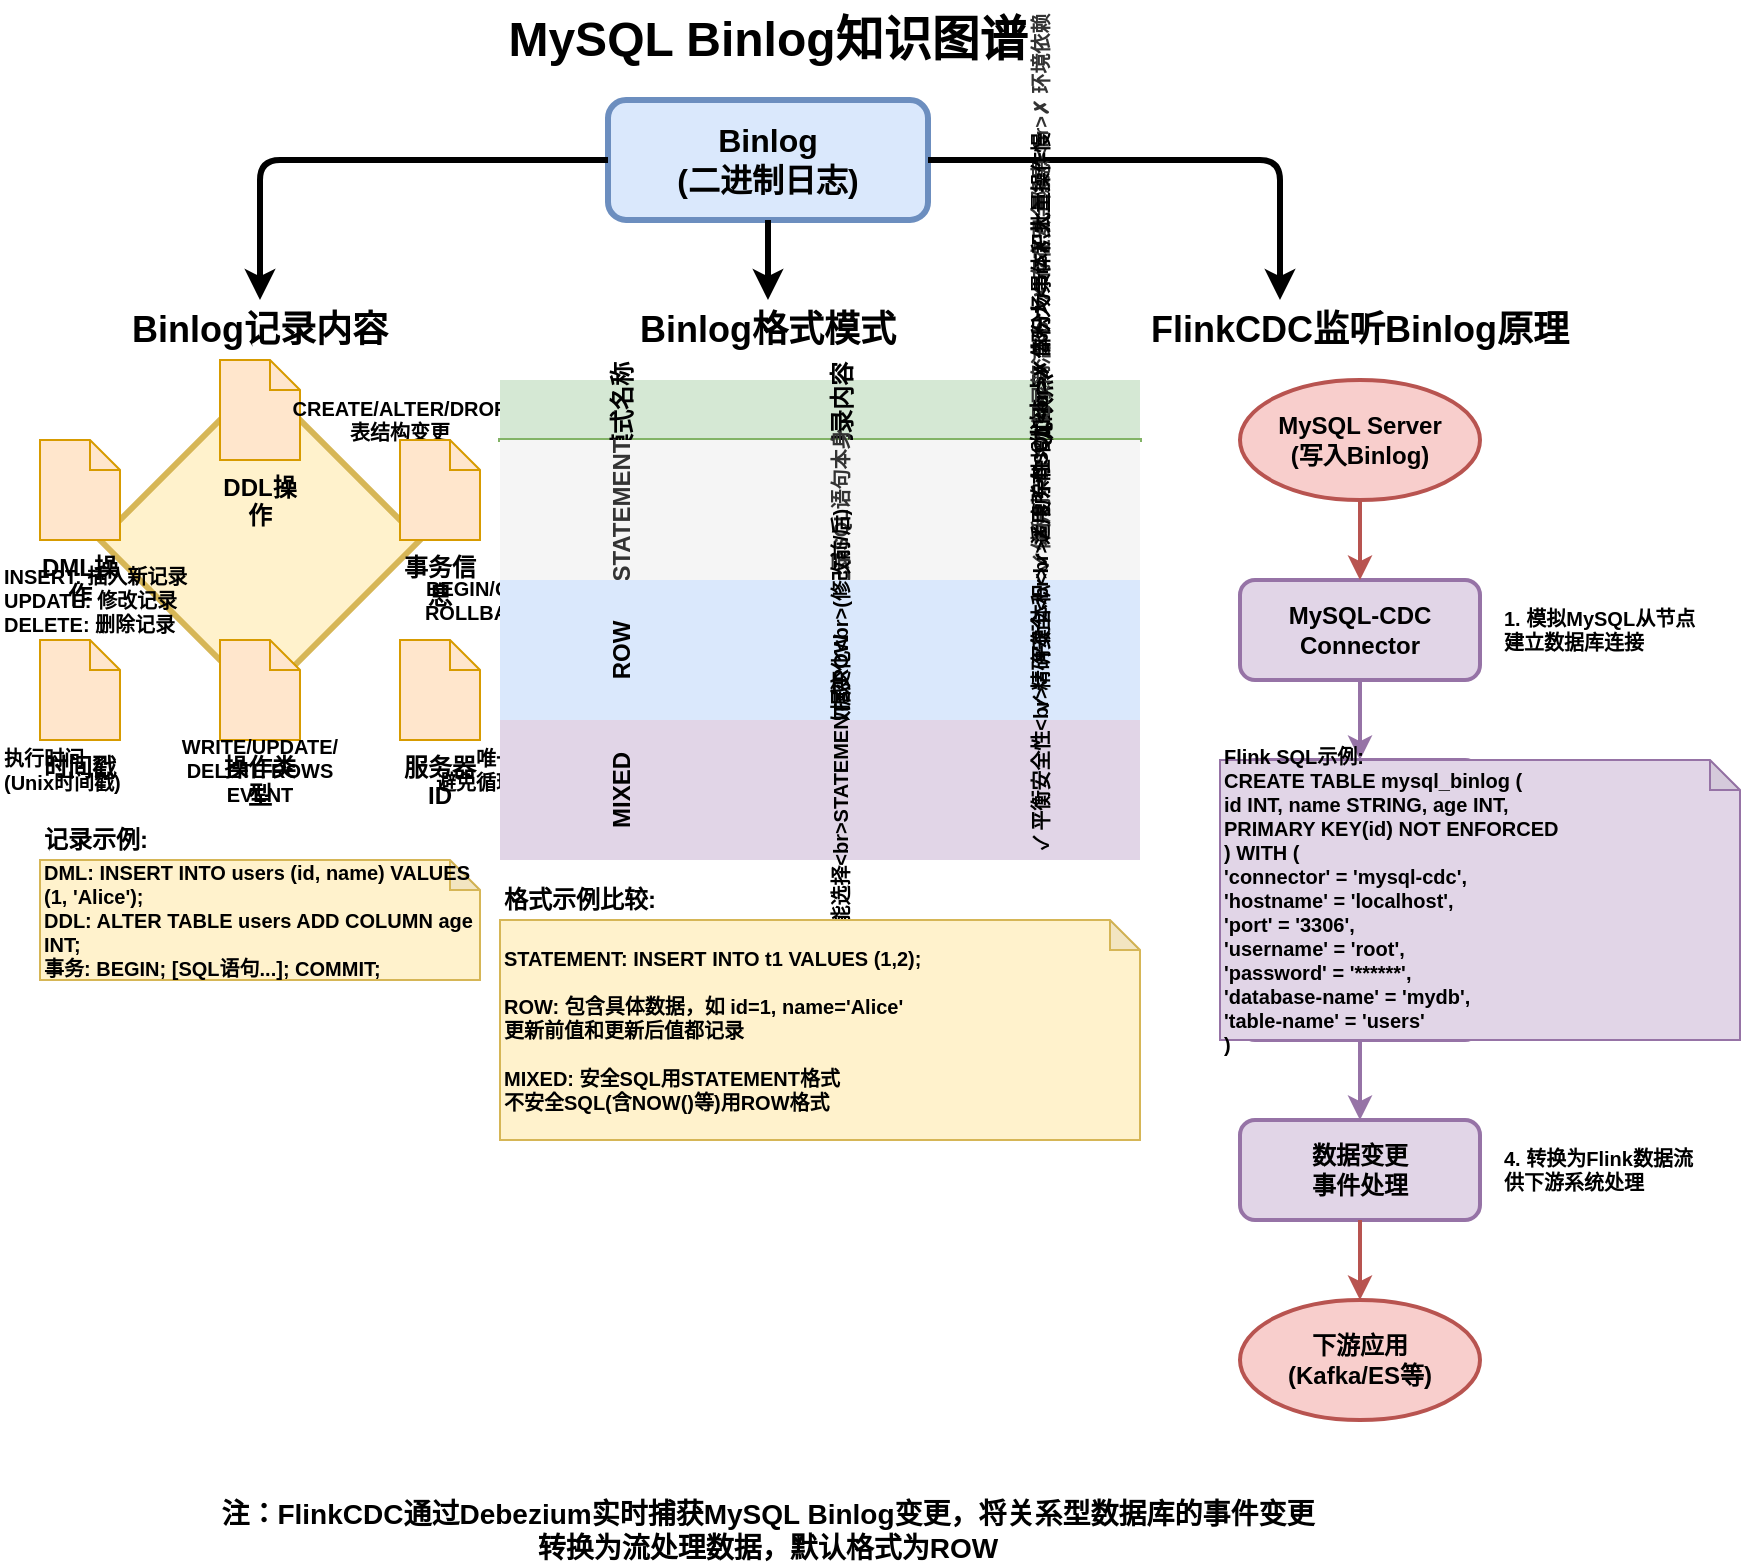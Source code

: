 <mxfile version="21.7.5" type="device">
  <diagram id="binlog-knowledge-diagram" name="Binlog知识图谱">
    <mxGraphModel dx="1422" dy="794" grid="1" gridSize="10" guides="1" tooltips="1" connect="1" arrows="1" fold="1" page="1" pageScale="1" pageWidth="827" pageHeight="1169" math="0" shadow="0">
      <root>
        <mxCell id="0" />
        <mxCell id="1" parent="0" />
        
        <!-- 主标题 -->
        <mxCell id="title" value="MySQL Binlog知识图谱" style="text;html=1;strokeColor=none;fillColor=none;align=center;verticalAlign=middle;whiteSpace=wrap;rounded=0;fontSize=24;fontStyle=1" vertex="1" parent="1">
          <mxGeometry x="264" y="30" width="300" height="40" as="geometry" />
        </mxCell>
        
        <!-- Binlog核心节点 -->
        <mxCell id="binlog-core" value="Binlog&lt;br&gt;(二进制日志)" style="rounded=1;whiteSpace=wrap;html=1;fillColor=#dae8fc;strokeColor=#6c8ebf;fontStyle=1;fontSize=16;strokeWidth=3;" vertex="1" parent="1">
          <mxGeometry x="334" y="80" width="160" height="60" as="geometry" />
        </mxCell>
        
        <!-- 连接线 - 到各主题区域 -->
        <mxCell id="conn-binlog-content" value="" style="endArrow=classic;html=1;rounded=1;exitX=0;exitY=0.5;exitDx=0;exitDy=0;strokeWidth=3;jumpStyle=arc;jumpSize=6;" edge="1" parent="1" source="binlog-core">
          <mxGeometry width="50" height="50" relative="1" as="geometry">
            <mxPoint x="390" y="420" as="sourcePoint" />
            <mxPoint x="160" y="180" as="targetPoint" />
            <Array as="points">
              <mxPoint x="160" y="110" />
            </Array>
          </mxGeometry>
        </mxCell>
        
        <mxCell id="conn-binlog-format" value="" style="endArrow=classic;html=1;rounded=1;exitX=0.5;exitY=1;exitDx=0;exitDy=0;strokeWidth=3;jumpStyle=arc;jumpSize=6;" edge="1" parent="1" source="binlog-core">
          <mxGeometry width="50" height="50" relative="1" as="geometry">
            <mxPoint x="390" y="420" as="sourcePoint" />
            <mxPoint x="414" y="180" as="targetPoint" />
          </mxGeometry>
        </mxCell>
        
        <mxCell id="conn-binlog-flinkcdc" value="" style="endArrow=classic;html=1;rounded=1;exitX=1;exitY=0.5;exitDx=0;exitDy=0;strokeWidth=3;jumpStyle=arc;jumpSize=6;" edge="1" parent="1" source="binlog-core">
          <mxGeometry width="50" height="50" relative="1" as="geometry">
            <mxPoint x="390" y="420" as="sourcePoint" />
            <mxPoint x="670" y="180" as="targetPoint" />
            <Array as="points">
              <mxPoint x="670" y="110" />
            </Array>
          </mxGeometry>
        </mxCell>
        
        <!-- 第一部分：Binlog记录内容 - 使用图标更美观的表示 -->
        <mxCell id="content-title" value="Binlog记录内容" style="text;html=1;strokeColor=none;fillColor=none;align=center;verticalAlign=middle;whiteSpace=wrap;rounded=0;fontSize=18;fontStyle=1" vertex="1" parent="1">
          <mxGeometry x="80" y="180" width="160" height="30" as="geometry" />
        </mxCell>
        
        <!-- 使用图标表示的六边形结构 -->
        <mxCell id="content-hexagon" value="" style="shape=hexagon;perimeter=hexagonPerimeter2;whiteSpace=wrap;html=1;fixedSize=1;size=70;fillColor=#fff2cc;strokeColor=#d6b656;strokeWidth=3;" vertex="1" parent="1">
          <mxGeometry x="80" y="230" width="160" height="140" as="geometry" />
        </mxCell>
        
        <mxCell id="content-dml" value="DML操作" style="shape=mxgraph.bpmn.data;labelPosition=center;verticalLabelPosition=bottom;align=center;verticalAlign=top;whiteSpace=wrap;size=15;html=1;fillColor=#ffe6cc;strokeColor=#d79b00;fontStyle=1" vertex="1" parent="1">
          <mxGeometry x="50" y="250" width="40" height="50" as="geometry" />
        </mxCell>
        
        <mxCell id="content-dml-desc" value="INSERT: 插入新记录&lt;br&gt;UPDATE: 修改记录&lt;br&gt;DELETE: 删除记录" style="text;html=1;strokeColor=none;fillColor=none;align=left;verticalAlign=middle;whiteSpace=wrap;rounded=0;fontSize=10;fontStyle=1" vertex="1" parent="1">
          <mxGeometry x="30" y="300" width="100" height="60" as="geometry" />
        </mxCell>
        
        <mxCell id="content-ddl" value="DDL操作" style="shape=mxgraph.bpmn.data;labelPosition=center;verticalLabelPosition=bottom;align=center;verticalAlign=top;whiteSpace=wrap;size=15;html=1;fillColor=#ffe6cc;strokeColor=#d79b00;fontStyle=1" vertex="1" parent="1">
          <mxGeometry x="140" y="210" width="40" height="50" as="geometry" />
        </mxCell>
        
        <mxCell id="content-ddl-desc" value="CREATE/ALTER/DROP&lt;br&gt;表结构变更" style="text;html=1;strokeColor=none;fillColor=none;align=center;verticalAlign=middle;whiteSpace=wrap;rounded=0;fontSize=10;fontStyle=1" vertex="1" parent="1">
          <mxGeometry x="180" y="225" width="100" height="30" as="geometry" />
        </mxCell>
        
        <mxCell id="content-transaction" value="事务信息" style="shape=mxgraph.bpmn.data;labelPosition=center;verticalLabelPosition=bottom;align=center;verticalAlign=top;whiteSpace=wrap;size=15;html=1;fillColor=#ffe6cc;strokeColor=#d79b00;fontStyle=1" vertex="1" parent="1">
          <mxGeometry x="230" y="250" width="40" height="50" as="geometry" />
        </mxCell>
        
        <mxCell id="content-transaction-desc" value="BEGIN/COMMIT&lt;br&gt;ROLLBACK/XID" style="text;html=1;strokeColor=none;fillColor=none;align=right;verticalAlign=middle;whiteSpace=wrap;rounded=0;fontSize=10;fontStyle=1" vertex="1" parent="1">
          <mxGeometry x="230" y="300" width="90" height="60" as="geometry" />
        </mxCell>
        
        <mxCell id="content-timestamp" value="时间戳" style="shape=mxgraph.bpmn.data;labelPosition=center;verticalLabelPosition=bottom;align=center;verticalAlign=top;whiteSpace=wrap;size=15;html=1;fillColor=#ffe6cc;strokeColor=#d79b00;fontStyle=1" vertex="1" parent="1">
          <mxGeometry x="50" y="350" width="40" height="50" as="geometry" />
        </mxCell>
        
        <mxCell id="content-timestamp-desc" value="执行时间&lt;br&gt;(Unix时间戳)" style="text;html=1;strokeColor=none;fillColor=none;align=left;verticalAlign=middle;whiteSpace=wrap;rounded=0;fontSize=10;fontStyle=1" vertex="1" parent="1">
          <mxGeometry x="30" y="400" width="80" height="30" as="geometry" />
        </mxCell>
        
        <mxCell id="content-operation" value="操作类型" style="shape=mxgraph.bpmn.data;labelPosition=center;verticalLabelPosition=bottom;align=center;verticalAlign=top;whiteSpace=wrap;size=15;html=1;fillColor=#ffe6cc;strokeColor=#d79b00;fontStyle=1" vertex="1" parent="1">
          <mxGeometry x="140" y="350" width="40" height="50" as="geometry" />
        </mxCell>
        
        <mxCell id="content-operation-desc" value="WRITE/UPDATE/&lt;br&gt;DELETE ROWS EVENT" style="text;html=1;strokeColor=none;fillColor=none;align=center;verticalAlign=middle;whiteSpace=wrap;rounded=0;fontSize=10;fontStyle=1" vertex="1" parent="1">
          <mxGeometry x="140" y="400" width="40" height="30" as="geometry" />
        </mxCell>
        
        <mxCell id="content-server" value="服务器ID" style="shape=mxgraph.bpmn.data;labelPosition=center;verticalLabelPosition=bottom;align=center;verticalAlign=top;whiteSpace=wrap;size=15;html=1;fillColor=#ffe6cc;strokeColor=#d79b00;fontStyle=1" vertex="1" parent="1">
          <mxGeometry x="230" y="350" width="40" height="50" as="geometry" />
        </mxCell>
        
        <mxCell id="content-server-desc" value="唯一标识&lt;br&gt;避免循环复制" style="text;html=1;strokeColor=none;fillColor=none;align=right;verticalAlign=middle;whiteSpace=wrap;rounded=0;fontSize=10;fontStyle=1" vertex="1" parent="1">
          <mxGeometry x="230" y="400" width="80" height="30" as="geometry" />
        </mxCell>
        
        <!-- 示例说明 -->
        <mxCell id="content-example-title" value="记录示例:" style="text;html=1;strokeColor=none;fillColor=none;align=left;verticalAlign=middle;whiteSpace=wrap;rounded=0;fontSize=12;fontStyle=1" vertex="1" parent="1">
          <mxGeometry x="50" y="440" width="80" height="20" as="geometry" />
        </mxCell>
        
        <mxCell id="content-example" value="DML: INSERT INTO users (id, name) VALUES (1, 'Alice');&lt;br&gt;DDL: ALTER TABLE users ADD COLUMN age INT;&lt;br&gt;事务: BEGIN; [SQL语句...]; COMMIT;" style="shape=note;whiteSpace=wrap;html=1;backgroundOutline=1;darkOpacity=0.05;fillColor=#fff2cc;strokeColor=#d6b656;fontStyle=1;align=left;size=15;fontSize=10;" vertex="1" parent="1">
          <mxGeometry x="50" y="460" width="220" height="60" as="geometry" />
        </mxCell>
        
        <!-- 第二部分：Binlog格式模式 - 使用表格展示 -->
        <mxCell id="format-title" value="Binlog格式模式" style="text;html=1;strokeColor=none;fillColor=none;align=center;verticalAlign=middle;whiteSpace=wrap;rounded=0;fontSize=18;fontStyle=1" vertex="1" parent="1">
          <mxGeometry x="334" y="180" width="160" height="30" as="geometry" />
        </mxCell>
        
        <!-- 表格头部 -->
        <mxCell id="format-table-header1" value="模式名称" style="shape=tableRow;horizontal=0;startSize=0;swimlaneHead=0;swimlaneBody=0;fillColor=#d5e8d4;collapsible=0;dropTarget=0;points=[[0,0.5],[1,0.5]];portConstraint=eastwest;top=0;left=0;right=0;bottom=1;strokeColor=#82b366;fontStyle=1;fontSize=12;strokeWidth=2;" vertex="1" parent="1">
          <mxGeometry x="280" y="220" width="120" height="30" as="geometry" />
        </mxCell>
        
        <mxCell id="format-table-header2" value="记录内容" style="shape=tableRow;horizontal=0;startSize=0;swimlaneHead=0;swimlaneBody=0;fillColor=#d5e8d4;collapsible=0;dropTarget=0;points=[[0,0.5],[1,0.5]];portConstraint=eastwest;top=0;left=0;right=0;bottom=1;strokeColor=#82b366;fontStyle=1;fontSize=12;strokeWidth=2;" vertex="1" parent="1">
          <mxGeometry x="400" y="220" width="100" height="30" as="geometry" />
        </mxCell>
        
        <mxCell id="format-table-header3" value="优缺点" style="shape=tableRow;horizontal=0;startSize=0;swimlaneHead=0;swimlaneBody=0;fillColor=#d5e8d4;collapsible=0;dropTarget=0;points=[[0,0.5],[1,0.5]];portConstraint=eastwest;top=0;left=0;right=0;bottom=1;strokeColor=#82b366;fontStyle=1;fontSize=12;strokeWidth=2;" vertex="1" parent="1">
          <mxGeometry x="500" y="220" width="100" height="30" as="geometry" />
        </mxCell>
        
        <!-- STATEMENT模式行 -->
        <mxCell id="format-statement-name" value="STATEMENT" style="shape=tableRow;horizontal=0;startSize=0;swimlaneHead=0;swimlaneBody=0;fillColor=#f5f5f5;collapsible=0;dropTarget=0;points=[[0,0.5],[1,0.5]];portConstraint=eastwest;top=0;left=0;right=0;bottom=0;strokeColor=#666666;fontStyle=1;fontSize=12;fontColor=#333333;strokeWidth=1;" vertex="1" parent="1">
          <mxGeometry x="280" y="250" width="120" height="70" as="geometry" />
        </mxCell>
        
        <mxCell id="format-statement-desc" value="记录SQL语句本身" style="shape=tableRow;horizontal=0;startSize=0;swimlaneHead=0;swimlaneBody=0;fillColor=#f5f5f5;collapsible=0;dropTarget=0;points=[[0,0.5],[1,0.5]];portConstraint=eastwest;top=0;left=0;right=0;bottom=0;strokeColor=#666666;fontStyle=1;fontSize=10;fontColor=#333333;strokeWidth=1;" vertex="1" parent="1">
          <mxGeometry x="400" y="250" width="100" height="70" as="geometry" />
        </mxCell>
        
        <mxCell id="format-statement-pros-cons" value="✓ 体积小&lt;br&gt;✓ 记录简洁&lt;br&gt;✗ 存在安全隐患&lt;br&gt;✗ 环境依赖" style="shape=tableRow;horizontal=0;startSize=0;swimlaneHead=0;swimlaneBody=0;fillColor=#f5f5f5;collapsible=0;dropTarget=0;points=[[0,0.5],[1,0.5]];portConstraint=eastwest;top=0;left=0;right=0;bottom=0;strokeColor=#666666;fontStyle=1;fontSize=10;align=left;spacingLeft=3;fontColor=#333333;strokeWidth=1;" vertex="1" parent="1">
          <mxGeometry x="500" y="250" width="100" height="70" as="geometry" />
        </mxCell>
        
        <!-- ROW模式行 -->
        <mxCell id="format-row-name" value="ROW" style="shape=tableRow;horizontal=0;startSize=0;swimlaneHead=0;swimlaneBody=0;fillColor=#dae8fc;collapsible=0;dropTarget=0;points=[[0,0.5],[1,0.5]];portConstraint=eastwest;top=0;left=0;right=0;bottom=0;strokeColor=#6c8ebf;fontStyle=1;fontSize=12;strokeWidth=1;" vertex="1" parent="1">
          <mxGeometry x="280" y="320" width="120" height="70" as="geometry" />
        </mxCell>
        
        <mxCell id="format-row-desc" value="记录行数据变化&lt;br&gt;(修改前/后)" style="shape=tableRow;horizontal=0;startSize=0;swimlaneHead=0;swimlaneBody=0;fillColor=#dae8fc;collapsible=0;dropTarget=0;points=[[0,0.5],[1,0.5]];portConstraint=eastwest;top=0;left=0;right=0;bottom=0;strokeColor=#6c8ebf;fontStyle=1;fontSize=10;strokeWidth=1;" vertex="1" parent="1">
          <mxGeometry x="400" y="320" width="100" height="70" as="geometry" />
        </mxCell>
        
        <mxCell id="format-row-pros-cons" value="✓ 精确安全&lt;br&gt;✓ 适用所有SQL&lt;br&gt;✗ 体积大&lt;br&gt;✗ 批量操作慢" style="shape=tableRow;horizontal=0;startSize=0;swimlaneHead=0;swimlaneBody=0;fillColor=#dae8fc;collapsible=0;dropTarget=0;points=[[0,0.5],[1,0.5]];portConstraint=eastwest;top=0;left=0;right=0;bottom=0;strokeColor=#6c8ebf;fontStyle=1;fontSize=10;align=left;spacingLeft=3;strokeWidth=1;" vertex="1" parent="1">
          <mxGeometry x="500" y="320" width="100" height="70" as="geometry" />
        </mxCell>
        
        <!-- MIXED模式行 -->
        <mxCell id="format-mixed-name" value="MIXED" style="shape=tableRow;horizontal=0;startSize=0;swimlaneHead=0;swimlaneBody=0;fillColor=#e1d5e7;collapsible=0;dropTarget=0;points=[[0,0.5],[1,0.5]];portConstraint=eastwest;top=0;left=0;right=0;bottom=0;strokeColor=#9673a6;fontStyle=1;fontSize=12;strokeWidth=1;" vertex="1" parent="1">
          <mxGeometry x="280" y="390" width="120" height="70" as="geometry" />
        </mxCell>
        
        <mxCell id="format-mixed-desc" value="智能选择&lt;br&gt;STATEMENT或ROW" style="shape=tableRow;horizontal=0;startSize=0;swimlaneHead=0;swimlaneBody=0;fillColor=#e1d5e7;collapsible=0;dropTarget=0;points=[[0,0.5],[1,0.5]];portConstraint=eastwest;top=0;left=0;right=0;bottom=0;strokeColor=#9673a6;fontStyle=1;fontSize=10;strokeWidth=1;" vertex="1" parent="1">
          <mxGeometry x="400" y="390" width="100" height="70" as="geometry" />
        </mxCell>
        
        <mxCell id="format-mixed-pros-cons" value="✓ 平衡安全性&lt;br&gt;✓ 平衡体积&lt;br&gt;✗ 复杂性增加&lt;br&gt;✗ 部分场景体积大" style="shape=tableRow;horizontal=0;startSize=0;swimlaneHead=0;swimlaneBody=0;fillColor=#e1d5e7;collapsible=0;dropTarget=0;points=[[0,0.5],[1,0.5]];portConstraint=eastwest;top=0;left=0;right=0;bottom=0;strokeColor=#9673a6;fontStyle=1;fontSize=10;align=left;spacingLeft=3;strokeWidth=1;" vertex="1" parent="1">
          <mxGeometry x="500" y="390" width="100" height="70" as="geometry" />
        </mxCell>
        
        <!-- 表格示例展示 -->
        <mxCell id="format-example-title" value="格式示例比较:" style="text;html=1;strokeColor=none;fillColor=none;align=left;verticalAlign=middle;whiteSpace=wrap;rounded=0;fontSize=12;fontStyle=1" vertex="1" parent="1">
          <mxGeometry x="280" y="470" width="100" height="20" as="geometry" />
        </mxCell>
        
        <mxCell id="format-example" value="STATEMENT: INSERT INTO t1 VALUES (1,2);&lt;br&gt;&lt;br&gt;ROW: 包含具体数据，如 id=1, name='Alice'&lt;br&gt;     更新前值和更新后值都记录&lt;br&gt;&lt;br&gt;MIXED: 安全SQL用STATEMENT格式&lt;br&gt;      不安全SQL(含NOW()等)用ROW格式" style="shape=note;whiteSpace=wrap;html=1;backgroundOutline=1;darkOpacity=0.05;fillColor=#fff2cc;strokeColor=#d6b656;fontStyle=1;align=left;size=15;fontSize=10;" vertex="1" parent="1">
          <mxGeometry x="280" y="490" width="320" height="110" as="geometry" />
        </mxCell>
        
        <!-- 第三部分：FlinkCDC监听 - 使用流程图 -->
        <mxCell id="flinkcdc-title" value="FlinkCDC监听Binlog原理" style="text;html=1;strokeColor=none;fillColor=none;align=center;verticalAlign=middle;whiteSpace=wrap;rounded=0;fontSize=18;fontStyle=1" vertex="1" parent="1">
          <mxGeometry x="590" y="180" width="240" height="30" as="geometry" />
        </mxCell>
        
        <!-- FlinkCDC流程图 -->
        <mxCell id="flinkcdc-start" value="MySQL Server&lt;br&gt;(写入Binlog)" style="ellipse;whiteSpace=wrap;html=1;fillColor=#f8cecc;strokeColor=#b85450;fontStyle=1;fontSize=12;strokeWidth=2;" vertex="1" parent="1">
          <mxGeometry x="650" y="220" width="120" height="60" as="geometry" />
        </mxCell>
        
        <mxCell id="flinkcdc-1" value="MySQL-CDC&lt;br&gt;Connector" style="rounded=1;whiteSpace=wrap;html=1;fillColor=#e1d5e7;strokeColor=#9673a6;fontStyle=1;fontSize=12;strokeWidth=2;" vertex="1" parent="1">
          <mxGeometry x="650" y="320" width="120" height="50" as="geometry" />
        </mxCell>
        
        <mxCell id="flinkcdc-1-desc" value="1. 模拟MySQL从节点&lt;br&gt;建立数据库连接" style="text;html=1;strokeColor=none;fillColor=none;align=left;verticalAlign=middle;whiteSpace=wrap;rounded=0;fontSize=10;fontStyle=1" vertex="1" parent="1">
          <mxGeometry x="780" y="330" width="120" height="30" as="geometry" />
        </mxCell>
        
        <mxCell id="flinkcdc-2" value="Debezium引擎" style="rounded=1;whiteSpace=wrap;html=1;fillColor=#e1d5e7;strokeColor=#9673a6;fontStyle=1;fontSize=12;strokeWidth=2;" vertex="1" parent="1">
          <mxGeometry x="650" y="410" width="120" height="50" as="geometry" />
        </mxCell>
        
        <mxCell id="flinkcdc-2-desc" value="2. 解析Binlog事件&lt;br&gt;c(新增)u(更新)d(删除)" style="text;html=1;strokeColor=none;fillColor=none;align=left;verticalAlign=middle;whiteSpace=wrap;rounded=0;fontSize=10;fontStyle=1" vertex="1" parent="1">
          <mxGeometry x="780" y="420" width="120" height="30" as="geometry" />
        </mxCell>
        
        <mxCell id="flinkcdc-3" value="MySQL主从&lt;br&gt;复制协议" style="rounded=1;whiteSpace=wrap;html=1;fillColor=#e1d5e7;strokeColor=#9673a6;fontStyle=1;fontSize=12;strokeWidth=2;" vertex="1" parent="1">
          <mxGeometry x="650" y="500" width="120" height="50" as="geometry" />
        </mxCell>
        
        <mxCell id="flinkcdc-3-desc" value="3. 以从服务器身份注册&lt;br&gt;接收主服务器推送" style="text;html=1;strokeColor=none;fillColor=none;align=left;verticalAlign=middle;whiteSpace=wrap;rounded=0;fontSize=10;fontStyle=1" vertex="1" parent="1">
          <mxGeometry x="780" y="510" width="120" height="30" as="geometry" />
        </mxCell>
        
        <mxCell id="flinkcdc-4" value="数据变更&lt;br&gt;事件处理" style="rounded=1;whiteSpace=wrap;html=1;fillColor=#e1d5e7;strokeColor=#9673a6;fontStyle=1;fontSize=12;strokeWidth=2;" vertex="1" parent="1">
          <mxGeometry x="650" y="590" width="120" height="50" as="geometry" />
        </mxCell>
        
        <mxCell id="flinkcdc-4-desc" value="4. 转换为Flink数据流&lt;br&gt;供下游系统处理" style="text;html=1;strokeColor=none;fillColor=none;align=left;verticalAlign=middle;whiteSpace=wrap;rounded=0;fontSize=10;fontStyle=1" vertex="1" parent="1">
          <mxGeometry x="780" y="600" width="120" height="30" as="geometry" />
        </mxCell>
        
        <mxCell id="flinkcdc-end" value="下游应用&lt;br&gt;(Kafka/ES等)" style="ellipse;whiteSpace=wrap;html=1;fillColor=#f8cecc;strokeColor=#b85450;fontStyle=1;fontSize=12;strokeWidth=2;" vertex="1" parent="1">
          <mxGeometry x="650" y="680" width="120" height="60" as="geometry" />
        </mxCell>
        
        <!-- 流程连接线 -->
        <mxCell id="flow-start-1" value="" style="endArrow=classic;html=1;rounded=1;exitX=0.5;exitY=1;exitDx=0;exitDy=0;entryX=0.5;entryY=0;entryDx=0;entryDy=0;strokeWidth=2;strokeColor=#b85450;jumpStyle=arc;jumpSize=6;" edge="1" parent="1" source="flinkcdc-start" target="flinkcdc-1">
          <mxGeometry width="50" height="50" relative="1" as="geometry">
            <mxPoint x="400" y="380" as="sourcePoint" />
            <mxPoint x="450" y="330" as="targetPoint" />
          </mxGeometry>
        </mxCell>
        
        <mxCell id="flow-1-2" value="" style="endArrow=classic;html=1;rounded=1;exitX=0.5;exitY=1;exitDx=0;exitDy=0;entryX=0.5;entryY=0;entryDx=0;entryDy=0;strokeWidth=2;strokeColor=#9673a6;jumpStyle=arc;jumpSize=6;" edge="1" parent="1" source="flinkcdc-1" target="flinkcdc-2">
          <mxGeometry width="50" height="50" relative="1" as="geometry">
            <mxPoint x="400" y="380" as="sourcePoint" />
            <mxPoint x="450" y="330" as="targetPoint" />
          </mxGeometry>
        </mxCell>
        
        <mxCell id="flow-2-3" value="" style="endArrow=classic;html=1;rounded=1;exitX=0.5;exitY=1;exitDx=0;exitDy=0;entryX=0.5;entryY=0;entryDx=0;entryDy=0;strokeWidth=2;strokeColor=#9673a6;jumpStyle=arc;jumpSize=6;" edge="1" parent="1" source="flinkcdc-2" target="flinkcdc-3">
          <mxGeometry width="50" height="50" relative="1" as="geometry">
            <mxPoint x="400" y="380" as="sourcePoint" />
            <mxPoint x="450" y="330" as="targetPoint" />
          </mxGeometry>
        </mxCell>
        
        <mxCell id="flow-3-4" value="" style="endArrow=classic;html=1;rounded=1;exitX=0.5;exitY=1;exitDx=0;exitDy=0;entryX=0.5;entryY=0;entryDx=0;entryDy=0;strokeWidth=2;strokeColor=#9673a6;jumpStyle=arc;jumpSize=6;" edge="1" parent="1" source="flinkcdc-3" target="flinkcdc-4">
          <mxGeometry width="50" height="50" relative="1" as="geometry">
            <mxPoint x="400" y="380" as="sourcePoint" />
            <mxPoint x="450" y="330" as="targetPoint" />
          </mxGeometry>
        </mxCell>
        
        <mxCell id="flow-4-end" value="" style="endArrow=classic;html=1;rounded=1;exitX=0.5;exitY=1;exitDx=0;exitDy=0;entryX=0.5;entryY=0;entryDx=0;entryDy=0;strokeWidth=2;strokeColor=#b85450;jumpStyle=arc;jumpSize=6;" edge="1" parent="1" source="flinkcdc-4" target="flinkcdc-end">
          <mxGeometry width="50" height="50" relative="1" as="geometry">
            <mxPoint x="400" y="380" as="sourcePoint" />
            <mxPoint x="450" y="330" as="targetPoint" />
          </mxGeometry>
        </mxCell>
        
        <!-- 底部说明 -->
        <mxCell id="footer-note" value="注：FlinkCDC通过Debezium实时捕获MySQL Binlog变更，将关系型数据库的事件变更转换为流处理数据，默认格式为ROW" style="text;html=1;strokeColor=none;fillColor=none;align=center;verticalAlign=middle;whiteSpace=wrap;rounded=0;fontSize=14;fontStyle=1" vertex="1" parent="1">
          <mxGeometry x="134" y="780" width="560" height="30" as="geometry" />
        </mxCell>
        
        <!-- FlinkCDC代码示例 -->
        <mxCell id="flinkcdc-example" value="Flink SQL示例:&lt;br&gt;CREATE TABLE mysql_binlog (&lt;br&gt;  id INT, name STRING, age INT,&lt;br&gt;  PRIMARY KEY(id) NOT ENFORCED&lt;br&gt;) WITH (&lt;br&gt;  'connector' = 'mysql-cdc',&lt;br&gt;  'hostname' = 'localhost',&lt;br&gt;  'port' = '3306',&lt;br&gt;  'username' = 'root',&lt;br&gt;  'password' = '******',&lt;br&gt;  'database-name' = 'mydb',&lt;br&gt;  'table-name' = 'users'&lt;br&gt;)" style="shape=note;whiteSpace=wrap;html=1;backgroundOutline=1;darkOpacity=0.05;fillColor=#e1d5e7;strokeColor=#9673a6;fontStyle=1;align=left;size=15;fontSize=10;" vertex="1" parent="1">
          <mxGeometry x="640" y="410" width="260" height="140" as="geometry" />
        </mxCell>
        
      </root>
    </mxGraphModel>
  </diagram>
</mxfile>
